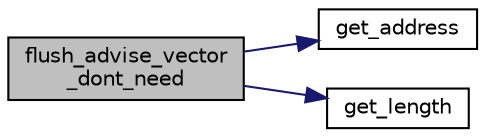 digraph "flush_advise_vector_dont_need"
{
  edge [fontname="Helvetica",fontsize="10",labelfontname="Helvetica",labelfontsize="10"];
  node [fontname="Helvetica",fontsize="10",shape=record];
  rankdir="LR";
  Node1 [label="flush_advise_vector\l_dont_need",height=0.2,width=0.4,color="black", fillcolor="grey75", style="filled", fontcolor="black"];
  Node1 -> Node2 [color="midnightblue",fontsize="10",style="solid",fontname="Helvetica"];
  Node2 [label="get_address",height=0.2,width=0.4,color="black", fillcolor="white", style="filled",URL="$cache__utilities_8hpp.html#ac2d7b576acd4638b25a09f9c17cbf201"];
  Node1 -> Node3 [color="midnightblue",fontsize="10",style="solid",fontname="Helvetica"];
  Node3 [label="get_length",height=0.2,width=0.4,color="black", fillcolor="white", style="filled",URL="$cache__utilities_8hpp.html#a25a79991782fbedffc49a2c59274566d"];
}
